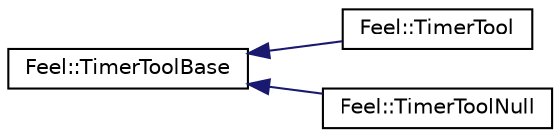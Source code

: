 digraph "Graphical Class Hierarchy"
{
 // LATEX_PDF_SIZE
  edge [fontname="Helvetica",fontsize="10",labelfontname="Helvetica",labelfontsize="10"];
  node [fontname="Helvetica",fontsize="10",shape=record];
  rankdir="LR";
  Node0 [label="Feel::TimerToolBase",height=0.2,width=0.4,color="black", fillcolor="white", style="filled",URL="$classFeel_1_1TimerToolBase.html",tooltip=" "];
  Node0 -> Node1 [dir="back",color="midnightblue",fontsize="10",style="solid",fontname="Helvetica"];
  Node1 [label="Feel::TimerTool",height=0.2,width=0.4,color="black", fillcolor="white", style="filled",URL="$classFeel_1_1TimerTool.html",tooltip=" "];
  Node0 -> Node2 [dir="back",color="midnightblue",fontsize="10",style="solid",fontname="Helvetica"];
  Node2 [label="Feel::TimerToolNull",height=0.2,width=0.4,color="black", fillcolor="white", style="filled",URL="$classFeel_1_1TimerToolNull.html",tooltip=" "];
}

